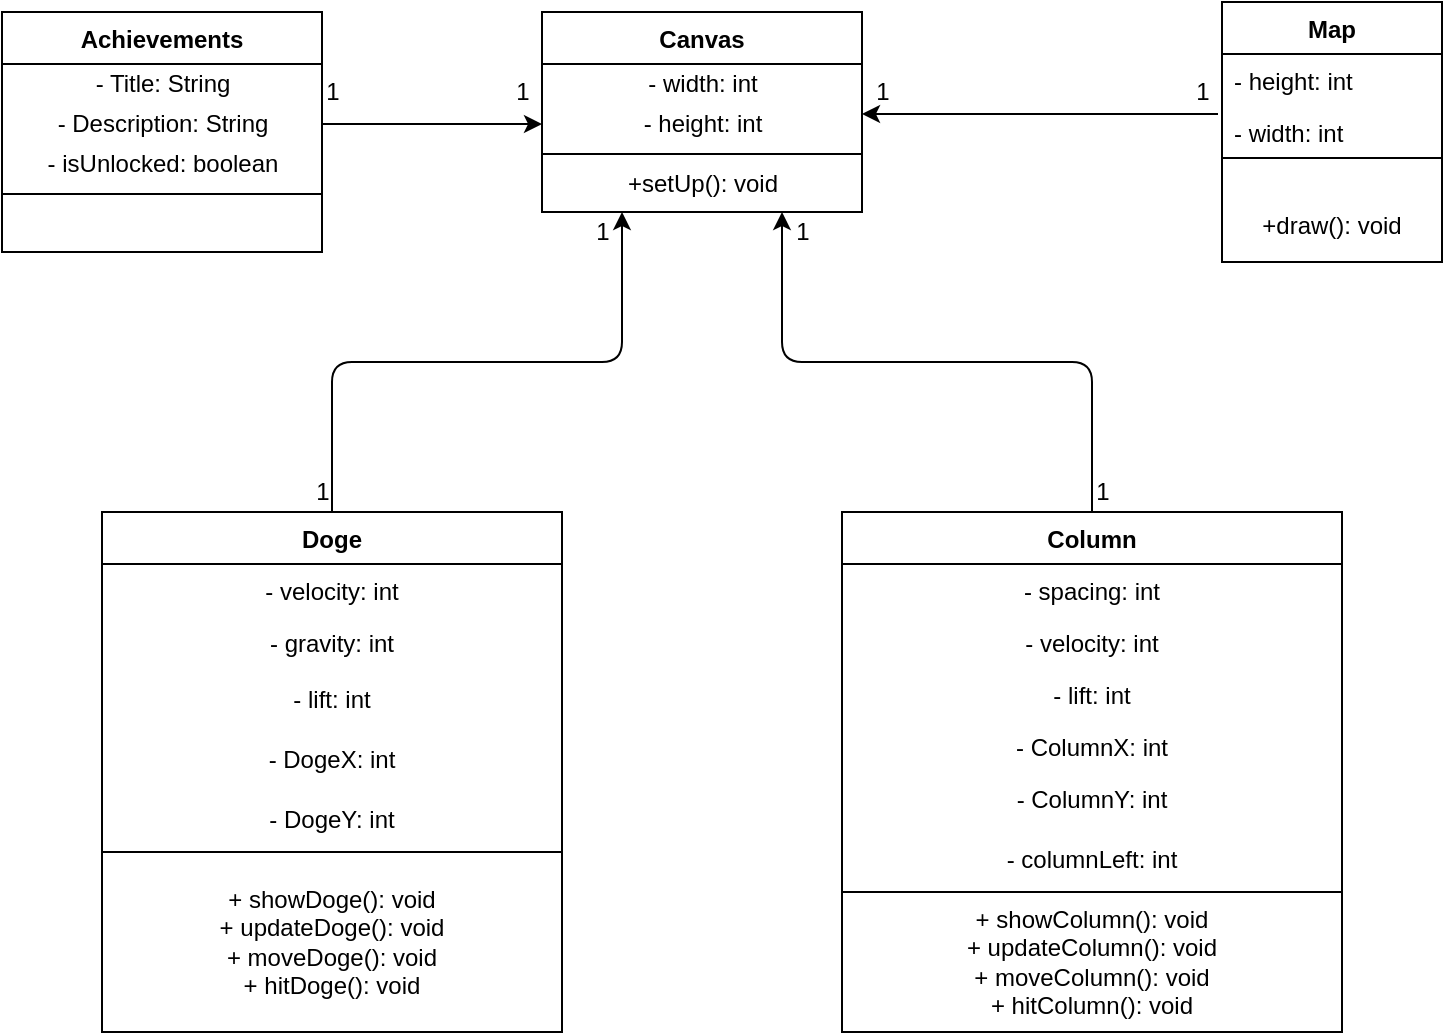 <mxfile version="14.7.6" type="device"><diagram id="C5RBs43oDa-KdzZeNtuy" name="Page-1"><mxGraphModel dx="594" dy="339" grid="1" gridSize="10" guides="1" tooltips="1" connect="1" arrows="1" fold="1" page="1" pageScale="1" pageWidth="827" pageHeight="1169" math="0" shadow="0"><root><mxCell id="WIyWlLk6GJQsqaUBKTNV-0"/><mxCell id="WIyWlLk6GJQsqaUBKTNV-1" parent="WIyWlLk6GJQsqaUBKTNV-0"/><mxCell id="zkfFHV4jXpPFQw0GAbJ--0" value="Canvas" style="swimlane;fontStyle=1;align=center;verticalAlign=top;childLayout=stackLayout;horizontal=1;startSize=26;horizontalStack=0;resizeParent=1;resizeLast=0;collapsible=1;marginBottom=0;rounded=0;shadow=0;strokeWidth=1;" parent="WIyWlLk6GJQsqaUBKTNV-1" vertex="1"><mxGeometry x="300" y="110" width="160" height="100" as="geometry"><mxRectangle x="230" y="140" width="160" height="26" as="alternateBounds"/></mxGeometry></mxCell><mxCell id="Vk2KY6Z9w5QrH6OJgjLZ-20" value="- width: int" style="text;html=1;align=center;verticalAlign=middle;resizable=0;points=[];autosize=1;strokeColor=none;" parent="zkfFHV4jXpPFQw0GAbJ--0" vertex="1"><mxGeometry y="26" width="160" height="20" as="geometry"/></mxCell><mxCell id="Vk2KY6Z9w5QrH6OJgjLZ-19" value="- height: int" style="text;html=1;align=center;verticalAlign=middle;resizable=0;points=[];autosize=1;strokeColor=none;" parent="zkfFHV4jXpPFQw0GAbJ--0" vertex="1"><mxGeometry y="46" width="160" height="20" as="geometry"/></mxCell><mxCell id="zkfFHV4jXpPFQw0GAbJ--4" value="" style="line;html=1;strokeWidth=1;align=left;verticalAlign=middle;spacingTop=-1;spacingLeft=3;spacingRight=3;rotatable=0;labelPosition=right;points=[];portConstraint=eastwest;" parent="zkfFHV4jXpPFQw0GAbJ--0" vertex="1"><mxGeometry y="66" width="160" height="10" as="geometry"/></mxCell><mxCell id="Vk2KY6Z9w5QrH6OJgjLZ-2" value="+setUp(): void" style="text;html=1;align=center;verticalAlign=middle;resizable=0;points=[];autosize=1;strokeColor=none;" parent="zkfFHV4jXpPFQw0GAbJ--0" vertex="1"><mxGeometry y="76" width="160" height="20" as="geometry"/></mxCell><mxCell id="zkfFHV4jXpPFQw0GAbJ--6" value="Doge" style="swimlane;fontStyle=1;align=center;verticalAlign=top;childLayout=stackLayout;horizontal=1;startSize=26;horizontalStack=0;resizeParent=1;resizeLast=0;collapsible=1;marginBottom=0;rounded=0;shadow=0;strokeWidth=1;" parent="WIyWlLk6GJQsqaUBKTNV-1" vertex="1"><mxGeometry x="80" y="360" width="230" height="260" as="geometry"><mxRectangle x="130" y="380" width="160" height="26" as="alternateBounds"/></mxGeometry></mxCell><mxCell id="zkfFHV4jXpPFQw0GAbJ--7" value="- velocity: int" style="text;align=center;verticalAlign=top;spacingLeft=4;spacingRight=4;overflow=hidden;rotatable=0;points=[[0,0.5],[1,0.5]];portConstraint=eastwest;" parent="zkfFHV4jXpPFQw0GAbJ--6" vertex="1"><mxGeometry y="26" width="230" height="26" as="geometry"/></mxCell><mxCell id="zkfFHV4jXpPFQw0GAbJ--8" value="- gravity: int" style="text;align=center;verticalAlign=top;spacingLeft=4;spacingRight=4;overflow=hidden;rotatable=0;points=[[0,0.5],[1,0.5]];portConstraint=eastwest;rounded=0;shadow=0;html=0;" parent="zkfFHV4jXpPFQw0GAbJ--6" vertex="1"><mxGeometry y="52" width="230" height="28" as="geometry"/></mxCell><mxCell id="Vk2KY6Z9w5QrH6OJgjLZ-7" value="- lift: int" style="text;align=center;verticalAlign=top;spacingLeft=4;spacingRight=4;overflow=hidden;rotatable=0;points=[[0,0.5],[1,0.5]];portConstraint=eastwest;rounded=0;shadow=0;html=0;" parent="zkfFHV4jXpPFQw0GAbJ--6" vertex="1"><mxGeometry y="80" width="230" height="30" as="geometry"/></mxCell><mxCell id="Vk2KY6Z9w5QrH6OJgjLZ-6" value="- DogeX: int" style="text;align=center;verticalAlign=top;spacingLeft=4;spacingRight=4;overflow=hidden;rotatable=0;points=[[0,0.5],[1,0.5]];portConstraint=eastwest;rounded=0;shadow=0;html=0;" parent="zkfFHV4jXpPFQw0GAbJ--6" vertex="1"><mxGeometry y="110" width="230" height="30" as="geometry"/></mxCell><mxCell id="Vk2KY6Z9w5QrH6OJgjLZ-8" value="- DogeY: int" style="text;align=center;verticalAlign=top;spacingLeft=4;spacingRight=4;overflow=hidden;rotatable=0;points=[[0,0.5],[1,0.5]];portConstraint=eastwest;rounded=0;shadow=0;html=0;" parent="zkfFHV4jXpPFQw0GAbJ--6" vertex="1"><mxGeometry y="140" width="230" height="30" as="geometry"/></mxCell><mxCell id="Vk2KY6Z9w5QrH6OJgjLZ-15" value="+ showDoge(): void&lt;br&gt;+ updateDoge(): void&lt;br&gt;+ moveDoge(): void&lt;br&gt;+ hitDoge(): void" style="rounded=0;whiteSpace=wrap;html=1;align=center;" parent="zkfFHV4jXpPFQw0GAbJ--6" vertex="1"><mxGeometry y="170" width="230" height="90" as="geometry"/></mxCell><mxCell id="zkfFHV4jXpPFQw0GAbJ--13" value="Map" style="swimlane;fontStyle=1;align=center;verticalAlign=top;childLayout=stackLayout;horizontal=1;startSize=26;horizontalStack=0;resizeParent=1;resizeLast=0;collapsible=1;marginBottom=0;rounded=0;shadow=0;strokeWidth=1;" parent="WIyWlLk6GJQsqaUBKTNV-1" vertex="1"><mxGeometry x="640" y="105" width="110" height="130" as="geometry"><mxRectangle x="340" y="380" width="170" height="26" as="alternateBounds"/></mxGeometry></mxCell><mxCell id="zkfFHV4jXpPFQw0GAbJ--14" value="- height: int&#10;" style="text;align=left;verticalAlign=top;spacingLeft=4;spacingRight=4;overflow=hidden;rotatable=0;points=[[0,0.5],[1,0.5]];portConstraint=eastwest;" parent="zkfFHV4jXpPFQw0GAbJ--13" vertex="1"><mxGeometry y="26" width="110" height="26" as="geometry"/></mxCell><mxCell id="Vk2KY6Z9w5QrH6OJgjLZ-17" value="- width: int&#10;" style="text;align=left;verticalAlign=top;spacingLeft=4;spacingRight=4;overflow=hidden;rotatable=0;points=[[0,0.5],[1,0.5]];portConstraint=eastwest;" parent="zkfFHV4jXpPFQw0GAbJ--13" vertex="1"><mxGeometry y="52" width="110" height="26" as="geometry"/></mxCell><mxCell id="Vk2KY6Z9w5QrH6OJgjLZ-18" value="&lt;br&gt;+draw(): void" style="rounded=0;whiteSpace=wrap;html=1;align=center;" parent="zkfFHV4jXpPFQw0GAbJ--13" vertex="1"><mxGeometry y="78" width="110" height="52" as="geometry"/></mxCell><mxCell id="iZII7Ek3WE1gzzsDjoZY-8" style="edgeStyle=orthogonalEdgeStyle;rounded=1;orthogonalLoop=1;jettySize=auto;html=1;entryX=0.75;entryY=1;entryDx=0;entryDy=0;endArrow=classic;endFill=1;startArrow=none;startFill=0;" edge="1" parent="WIyWlLk6GJQsqaUBKTNV-1" source="zkfFHV4jXpPFQw0GAbJ--17" target="zkfFHV4jXpPFQw0GAbJ--0"><mxGeometry relative="1" as="geometry"/></mxCell><mxCell id="zkfFHV4jXpPFQw0GAbJ--17" value="Column" style="swimlane;fontStyle=1;align=center;verticalAlign=top;childLayout=stackLayout;horizontal=1;startSize=26;horizontalStack=0;resizeParent=1;resizeLast=0;collapsible=1;marginBottom=0;rounded=0;shadow=0;strokeWidth=1;" parent="WIyWlLk6GJQsqaUBKTNV-1" vertex="1"><mxGeometry x="450" y="360" width="250" height="260" as="geometry"><mxRectangle x="550" y="140" width="160" height="26" as="alternateBounds"/></mxGeometry></mxCell><mxCell id="zkfFHV4jXpPFQw0GAbJ--18" value="- spacing: int" style="text;align=center;verticalAlign=top;spacingLeft=4;spacingRight=4;overflow=hidden;rotatable=0;points=[[0,0.5],[1,0.5]];portConstraint=eastwest;" parent="zkfFHV4jXpPFQw0GAbJ--17" vertex="1"><mxGeometry y="26" width="250" height="26" as="geometry"/></mxCell><mxCell id="zkfFHV4jXpPFQw0GAbJ--19" value="- velocity: int" style="text;align=center;verticalAlign=top;spacingLeft=4;spacingRight=4;overflow=hidden;rotatable=0;points=[[0,0.5],[1,0.5]];portConstraint=eastwest;rounded=0;shadow=0;html=0;" parent="zkfFHV4jXpPFQw0GAbJ--17" vertex="1"><mxGeometry y="52" width="250" height="26" as="geometry"/></mxCell><mxCell id="zkfFHV4jXpPFQw0GAbJ--20" value="- lift: int" style="text;align=center;verticalAlign=top;spacingLeft=4;spacingRight=4;overflow=hidden;rotatable=0;points=[[0,0.5],[1,0.5]];portConstraint=eastwest;rounded=0;shadow=0;html=0;" parent="zkfFHV4jXpPFQw0GAbJ--17" vertex="1"><mxGeometry y="78" width="250" height="26" as="geometry"/></mxCell><mxCell id="zkfFHV4jXpPFQw0GAbJ--21" value="- ColumnX: int" style="text;align=center;verticalAlign=top;spacingLeft=4;spacingRight=4;overflow=hidden;rotatable=0;points=[[0,0.5],[1,0.5]];portConstraint=eastwest;rounded=0;shadow=0;html=0;" parent="zkfFHV4jXpPFQw0GAbJ--17" vertex="1"><mxGeometry y="104" width="250" height="26" as="geometry"/></mxCell><mxCell id="zkfFHV4jXpPFQw0GAbJ--22" value="- ColumnY: int" style="text;align=center;verticalAlign=top;spacingLeft=4;spacingRight=4;overflow=hidden;rotatable=0;points=[[0,0.5],[1,0.5]];portConstraint=eastwest;rounded=0;shadow=0;html=0;" parent="zkfFHV4jXpPFQw0GAbJ--17" vertex="1"><mxGeometry y="130" width="250" height="30" as="geometry"/></mxCell><mxCell id="Vk2KY6Z9w5QrH6OJgjLZ-30" value="- columnLeft: int" style="text;align=center;verticalAlign=top;spacingLeft=4;spacingRight=4;overflow=hidden;rotatable=0;points=[[0,0.5],[1,0.5]];portConstraint=eastwest;rounded=0;shadow=0;html=0;" parent="zkfFHV4jXpPFQw0GAbJ--17" vertex="1"><mxGeometry y="160" width="250" height="30" as="geometry"/></mxCell><mxCell id="Vk2KY6Z9w5QrH6OJgjLZ-16" value="+ showColumn(): void&lt;br&gt;+ updateColumn(): void&lt;br&gt;+ moveColumn(): void&lt;br&gt;+ hitColumn(): void" style="rounded=0;whiteSpace=wrap;html=1;align=center;" parent="zkfFHV4jXpPFQw0GAbJ--17" vertex="1"><mxGeometry y="190" width="250" height="70" as="geometry"/></mxCell><mxCell id="Vk2KY6Z9w5QrH6OJgjLZ-22" value="Achievements" style="swimlane;fontStyle=1;align=center;verticalAlign=top;childLayout=stackLayout;horizontal=1;startSize=26;horizontalStack=0;resizeParent=1;resizeLast=0;collapsible=1;marginBottom=0;rounded=0;shadow=0;strokeWidth=1;" parent="WIyWlLk6GJQsqaUBKTNV-1" vertex="1"><mxGeometry x="30" y="110" width="160" height="120" as="geometry"><mxRectangle x="230" y="140" width="160" height="26" as="alternateBounds"/></mxGeometry></mxCell><mxCell id="Vk2KY6Z9w5QrH6OJgjLZ-23" value="- Title: String" style="text;html=1;align=center;verticalAlign=middle;resizable=0;points=[];autosize=1;strokeColor=none;" parent="Vk2KY6Z9w5QrH6OJgjLZ-22" vertex="1"><mxGeometry y="26" width="160" height="20" as="geometry"/></mxCell><mxCell id="Vk2KY6Z9w5QrH6OJgjLZ-24" value="- Description: String" style="text;html=1;align=center;verticalAlign=middle;resizable=0;points=[];autosize=1;strokeColor=none;" parent="Vk2KY6Z9w5QrH6OJgjLZ-22" vertex="1"><mxGeometry y="46" width="160" height="20" as="geometry"/></mxCell><mxCell id="Vk2KY6Z9w5QrH6OJgjLZ-27" value="- isUnlocked: boolean" style="text;html=1;align=center;verticalAlign=middle;resizable=0;points=[];autosize=1;strokeColor=none;" parent="Vk2KY6Z9w5QrH6OJgjLZ-22" vertex="1"><mxGeometry y="66" width="160" height="20" as="geometry"/></mxCell><mxCell id="Vk2KY6Z9w5QrH6OJgjLZ-25" value="" style="line;html=1;strokeWidth=1;align=left;verticalAlign=middle;spacingTop=-1;spacingLeft=3;spacingRight=3;rotatable=0;labelPosition=right;points=[];portConstraint=eastwest;" parent="Vk2KY6Z9w5QrH6OJgjLZ-22" vertex="1"><mxGeometry y="86" width="160" height="10" as="geometry"/></mxCell><mxCell id="iZII7Ek3WE1gzzsDjoZY-1" style="rounded=1;orthogonalLoop=1;jettySize=auto;html=1;entryX=0.5;entryY=0;entryDx=0;entryDy=0;edgeStyle=orthogonalEdgeStyle;endArrow=none;endFill=0;exitX=0.25;exitY=1;exitDx=0;exitDy=0;verticalAlign=middle;startArrow=classic;startFill=1;" edge="1" parent="WIyWlLk6GJQsqaUBKTNV-1" source="zkfFHV4jXpPFQw0GAbJ--0" target="zkfFHV4jXpPFQw0GAbJ--6"><mxGeometry relative="1" as="geometry"><mxPoint x="350" y="270" as="sourcePoint"/></mxGeometry></mxCell><mxCell id="iZII7Ek3WE1gzzsDjoZY-2" value="1" style="text;html=1;align=center;verticalAlign=middle;resizable=0;points=[];autosize=1;strokeColor=none;" vertex="1" parent="WIyWlLk6GJQsqaUBKTNV-1"><mxGeometry x="180" y="340" width="20" height="20" as="geometry"/></mxCell><mxCell id="iZII7Ek3WE1gzzsDjoZY-3" value="1" style="text;html=1;align=center;verticalAlign=middle;resizable=0;points=[];autosize=1;strokeColor=none;" vertex="1" parent="WIyWlLk6GJQsqaUBKTNV-1"><mxGeometry x="320" y="210" width="20" height="20" as="geometry"/></mxCell><mxCell id="iZII7Ek3WE1gzzsDjoZY-6" value="1" style="text;html=1;align=center;verticalAlign=middle;resizable=0;points=[];autosize=1;strokeColor=none;" vertex="1" parent="WIyWlLk6GJQsqaUBKTNV-1"><mxGeometry x="185" y="140" width="20" height="20" as="geometry"/></mxCell><mxCell id="iZII7Ek3WE1gzzsDjoZY-7" value="1" style="text;html=1;align=center;verticalAlign=middle;resizable=0;points=[];autosize=1;strokeColor=none;" vertex="1" parent="WIyWlLk6GJQsqaUBKTNV-1"><mxGeometry x="280" y="140" width="20" height="20" as="geometry"/></mxCell><mxCell id="iZII7Ek3WE1gzzsDjoZY-9" value="1" style="text;html=1;align=center;verticalAlign=middle;resizable=0;points=[];autosize=1;strokeColor=none;" vertex="1" parent="WIyWlLk6GJQsqaUBKTNV-1"><mxGeometry x="420" y="210" width="20" height="20" as="geometry"/></mxCell><mxCell id="iZII7Ek3WE1gzzsDjoZY-10" value="1" style="text;html=1;align=center;verticalAlign=middle;resizable=0;points=[];autosize=1;strokeColor=none;" vertex="1" parent="WIyWlLk6GJQsqaUBKTNV-1"><mxGeometry x="570" y="340" width="20" height="20" as="geometry"/></mxCell><mxCell id="iZII7Ek3WE1gzzsDjoZY-11" style="edgeStyle=orthogonalEdgeStyle;rounded=1;orthogonalLoop=1;jettySize=auto;html=1;endArrow=classic;endFill=1;" edge="1" parent="WIyWlLk6GJQsqaUBKTNV-1"><mxGeometry relative="1" as="geometry"><mxPoint x="638" y="161" as="sourcePoint"/><mxPoint x="460" y="161" as="targetPoint"/><Array as="points"><mxPoint x="460" y="161"/></Array></mxGeometry></mxCell><mxCell id="iZII7Ek3WE1gzzsDjoZY-13" value="1" style="text;html=1;align=center;verticalAlign=middle;resizable=0;points=[];autosize=1;strokeColor=none;" vertex="1" parent="WIyWlLk6GJQsqaUBKTNV-1"><mxGeometry x="460" y="140" width="20" height="20" as="geometry"/></mxCell><mxCell id="iZII7Ek3WE1gzzsDjoZY-14" value="1" style="text;html=1;align=center;verticalAlign=middle;resizable=0;points=[];autosize=1;strokeColor=none;" vertex="1" parent="WIyWlLk6GJQsqaUBKTNV-1"><mxGeometry x="620" y="140" width="20" height="20" as="geometry"/></mxCell><mxCell id="iZII7Ek3WE1gzzsDjoZY-16" value="" style="endArrow=classic;html=1;" edge="1" parent="WIyWlLk6GJQsqaUBKTNV-1" source="Vk2KY6Z9w5QrH6OJgjLZ-24"><mxGeometry width="50" height="50" relative="1" as="geometry"><mxPoint x="195" y="172" as="sourcePoint"/><mxPoint x="300" y="166" as="targetPoint"/></mxGeometry></mxCell></root></mxGraphModel></diagram></mxfile>